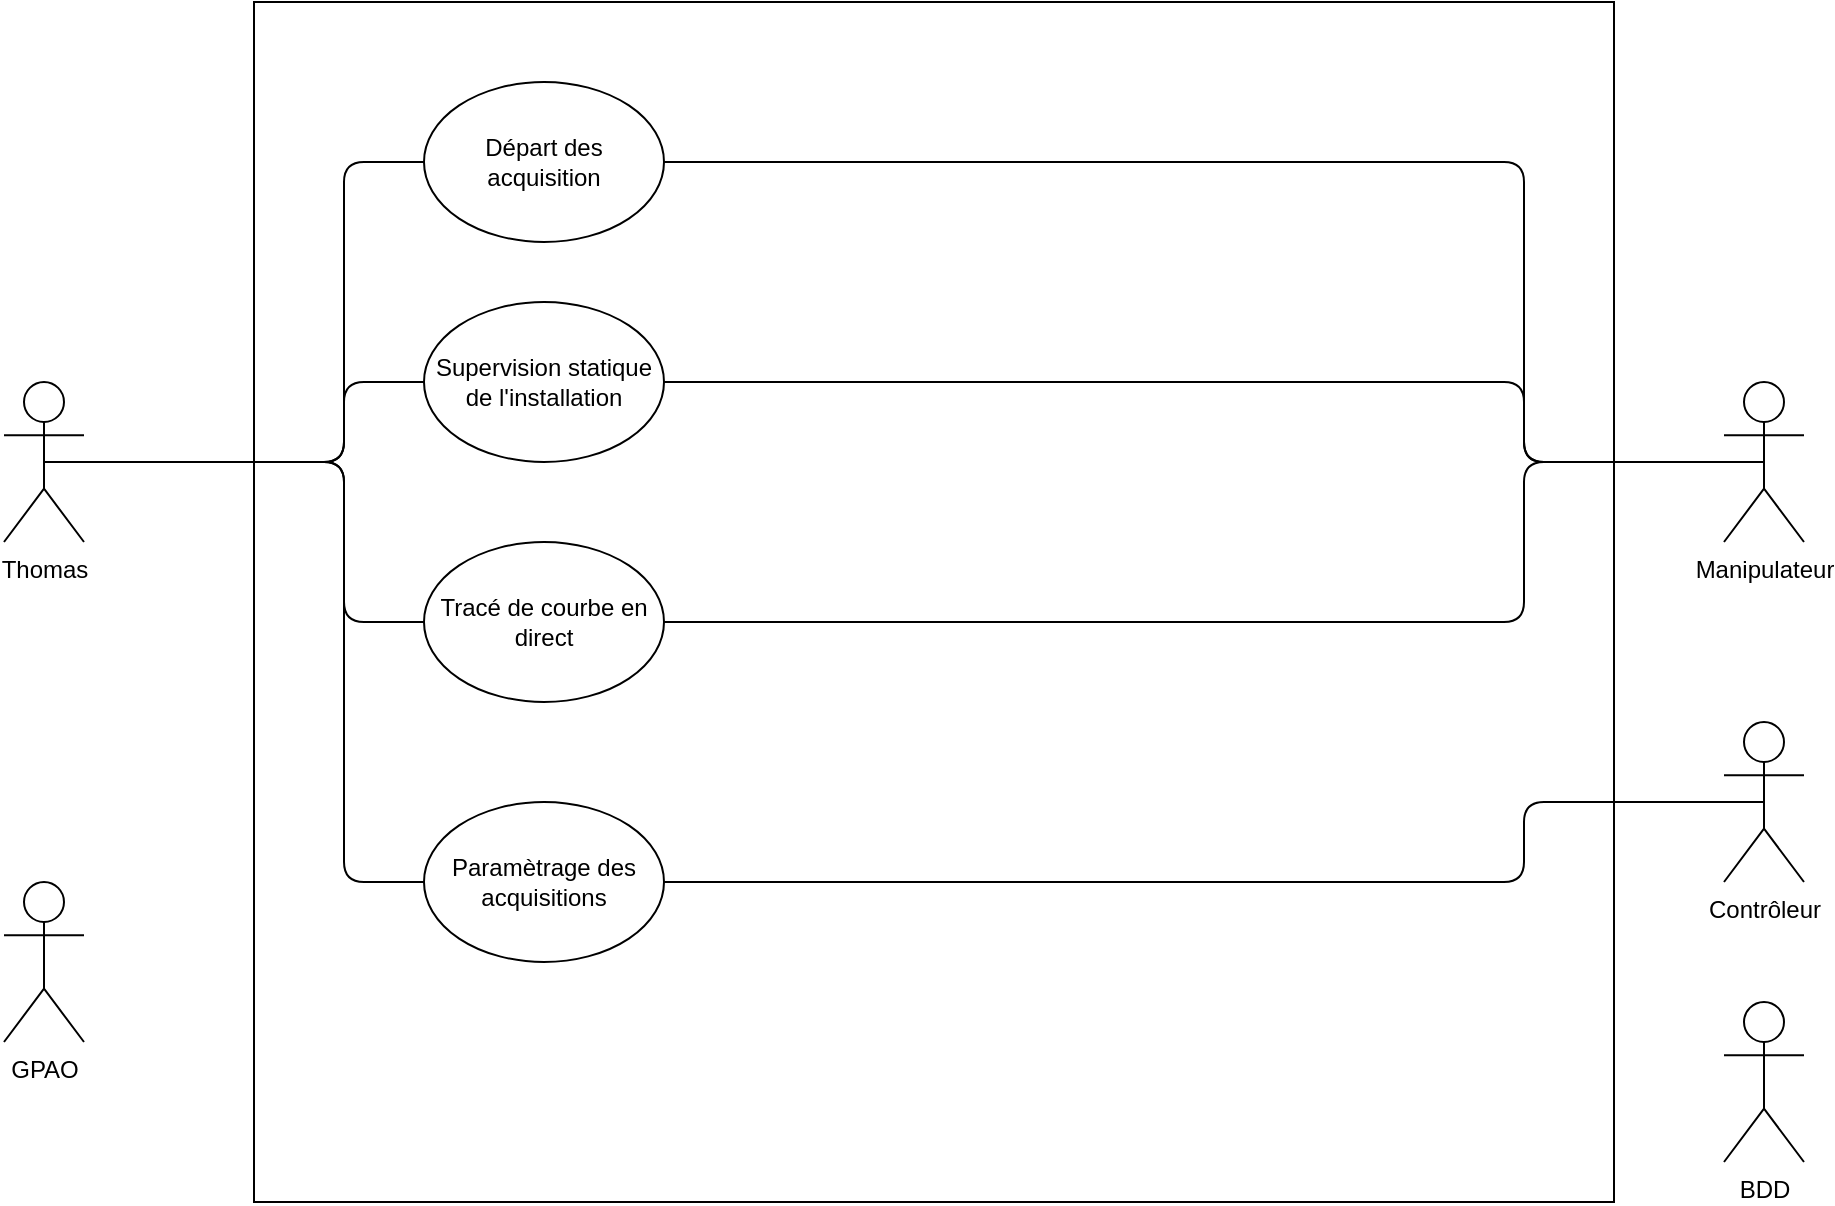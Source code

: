 
<mxfile>
    <diagram id="QRaxtz_83f4s52OqHxTr" name="Page-1">
        <mxGraphModel dx="1513" dy="823" grid="1" gridSize="10" guides="1" tooltips="1" connect="1" arrows="1" fold="1" page="1" pageScale="1" pageWidth="1169" pageHeight="1654" math="0" shadow="0">
            <root>
                <mxCell id="0"/>
                <mxCell id="1" parent="0"/>
                <mxCell id="4" value="" style="rounded=0;whiteSpace=wrap;html=1;" parent="1" vertex="1">
                    <mxGeometry x="245" y="120" width="680" height="600" as="geometry"/>
                </mxCell>
                <mxCell id="5" value="Thomas" style="shape=umlActor;verticalLabelPosition=bottom;verticalAlign=top;html=1;outlineConnect=0;" parent="1" vertex="1">
                    <mxGeometry x="120" y="310" width="40" height="80" as="geometry"/>
                </mxCell>
                <mxCell id="6" value="Supervision statique de l'installation" style="ellipse;whiteSpace=wrap;html=1;" parent="1" vertex="1">
                    <mxGeometry x="330" y="270" width="120" height="80" as="geometry"/>
                </mxCell>
                <mxCell id="8" value="Tracé de courbe en direct" style="ellipse;whiteSpace=wrap;html=1;" parent="1" vertex="1">
                    <mxGeometry x="330" y="390" width="120" height="80" as="geometry"/>
                </mxCell>
                <mxCell id="9" value="Paramètrage des acquisitions" style="ellipse;whiteSpace=wrap;html=1;" parent="1" vertex="1">
                    <mxGeometry x="330" y="520" width="120" height="80" as="geometry"/>
                </mxCell>
                <mxCell id="10" value="Départ des acquisition" style="ellipse;whiteSpace=wrap;html=1;" parent="1" vertex="1">
                    <mxGeometry x="330" y="160" width="120" height="80" as="geometry"/>
                </mxCell>
                <mxCell id="12" value="" style="endArrow=none;html=1;exitX=0.5;exitY=0.5;exitDx=0;exitDy=0;exitPerimeter=0;entryX=0;entryY=0.5;entryDx=0;entryDy=0;" parent="1" source="5" target="6" edge="1">
                    <mxGeometry width="50" height="50" relative="1" as="geometry">
                        <mxPoint x="560" y="420" as="sourcePoint"/>
                        <mxPoint x="610" y="370" as="targetPoint"/>
                        <Array as="points">
                            <mxPoint x="290" y="350"/>
                            <mxPoint x="290" y="310"/>
                        </Array>
                    </mxGeometry>
                </mxCell>
                <mxCell id="13" value="" style="endArrow=none;html=1;exitX=0.5;exitY=0.5;exitDx=0;exitDy=0;exitPerimeter=0;entryX=0;entryY=0.5;entryDx=0;entryDy=0;" parent="1" source="5" target="9" edge="1">
                    <mxGeometry width="50" height="50" relative="1" as="geometry">
                        <mxPoint x="150.0" y="360" as="sourcePoint"/>
                        <mxPoint x="340.0" y="260" as="targetPoint"/>
                        <Array as="points">
                            <mxPoint x="290" y="350"/>
                            <mxPoint x="290" y="560"/>
                        </Array>
                    </mxGeometry>
                </mxCell>
                <mxCell id="14" value="" style="endArrow=none;html=1;exitX=0.5;exitY=0.5;exitDx=0;exitDy=0;exitPerimeter=0;entryX=0;entryY=0.5;entryDx=0;entryDy=0;" parent="1" source="5" target="10" edge="1">
                    <mxGeometry width="50" height="50" relative="1" as="geometry">
                        <mxPoint x="150.0" y="360" as="sourcePoint"/>
                        <mxPoint x="340.0" y="380" as="targetPoint"/>
                        <Array as="points">
                            <mxPoint x="290" y="350"/>
                            <mxPoint x="290" y="200"/>
                        </Array>
                    </mxGeometry>
                </mxCell>
                <mxCell id="15" value="" style="endArrow=none;html=1;exitX=0.5;exitY=0.5;exitDx=0;exitDy=0;exitPerimeter=0;entryX=0;entryY=0.5;entryDx=0;entryDy=0;" parent="1" source="5" target="8" edge="1">
                    <mxGeometry width="50" height="50" relative="1" as="geometry">
                        <mxPoint x="150.0" y="360" as="sourcePoint"/>
                        <mxPoint x="340.0" y="500" as="targetPoint"/>
                        <Array as="points">
                            <mxPoint x="290" y="350"/>
                            <mxPoint x="290" y="430"/>
                        </Array>
                    </mxGeometry>
                </mxCell>
                <mxCell id="16" value="GPAO" style="shape=umlActor;verticalLabelPosition=bottom;verticalAlign=top;html=1;outlineConnect=0;" parent="1" vertex="1">
                    <mxGeometry x="120" y="560" width="40" height="80" as="geometry"/>
                </mxCell>
                <mxCell id="17" value="Manipulateur" style="shape=umlActor;verticalLabelPosition=bottom;verticalAlign=top;html=1;outlineConnect=0;" parent="1" vertex="1">
                    <mxGeometry x="980" y="310" width="40" height="80" as="geometry"/>
                </mxCell>
                <mxCell id="18" value="BDD" style="shape=umlActor;verticalLabelPosition=bottom;verticalAlign=top;html=1;outlineConnect=0;" parent="1" vertex="1">
                    <mxGeometry x="980" y="620" width="40" height="80" as="geometry"/>
                </mxCell>
                <mxCell id="20" value="" style="endArrow=none;html=1;exitX=1;exitY=0.5;exitDx=0;exitDy=0;entryX=0.5;entryY=0.5;entryDx=0;entryDy=0;entryPerimeter=0;" parent="1" source="6" target="17" edge="1">
                    <mxGeometry width="50" height="50" relative="1" as="geometry">
                        <mxPoint x="610" y="350" as="sourcePoint"/>
                        <mxPoint x="660" y="300" as="targetPoint"/>
                        <Array as="points">
                            <mxPoint x="880" y="310"/>
                            <mxPoint x="880" y="350"/>
                        </Array>
                    </mxGeometry>
                </mxCell>
                <mxCell id="21" value="Contrôleur" style="shape=umlActor;verticalLabelPosition=bottom;verticalAlign=top;html=1;outlineConnect=0;" parent="1" vertex="1">
                    <mxGeometry x="980" y="480" width="40" height="80" as="geometry"/>
                </mxCell>
                <mxCell id="22" value="" style="endArrow=none;html=1;exitX=1;exitY=0.5;exitDx=0;exitDy=0;entryX=0.5;entryY=0.5;entryDx=0;entryDy=0;entryPerimeter=0;" parent="1" source="9" target="21" edge="1">
                    <mxGeometry width="50" height="50" relative="1" as="geometry">
                        <mxPoint x="550" y="320" as="sourcePoint"/>
                        <mxPoint x="600" y="270" as="targetPoint"/>
                        <Array as="points">
                            <mxPoint x="880" y="560"/>
                            <mxPoint x="880" y="520"/>
                        </Array>
                    </mxGeometry>
                </mxCell>
                <mxCell id="23" value="" style="endArrow=none;html=1;exitX=1;exitY=0.5;exitDx=0;exitDy=0;entryX=0.5;entryY=0.5;entryDx=0;entryDy=0;entryPerimeter=0;" parent="1" source="10" target="17" edge="1">
                    <mxGeometry width="50" height="50" relative="1" as="geometry">
                        <mxPoint x="550" y="320" as="sourcePoint"/>
                        <mxPoint x="600" y="270" as="targetPoint"/>
                        <Array as="points">
                            <mxPoint x="880" y="200"/>
                            <mxPoint x="880" y="350"/>
                        </Array>
                    </mxGeometry>
                </mxCell>
                <mxCell id="24" value="" style="endArrow=none;html=1;exitX=1;exitY=0.5;exitDx=0;exitDy=0;entryX=0.5;entryY=0.5;entryDx=0;entryDy=0;entryPerimeter=0;" parent="1" source="8" target="17" edge="1">
                    <mxGeometry width="50" height="50" relative="1" as="geometry">
                        <mxPoint x="580" y="630" as="sourcePoint"/>
                        <mxPoint x="630" y="580" as="targetPoint"/>
                        <Array as="points">
                            <mxPoint x="880" y="430"/>
                            <mxPoint x="880" y="350"/>
                        </Array>
                    </mxGeometry>
                </mxCell>
            </root>
        </mxGraphModel>
    </diagram>
</mxfile>

